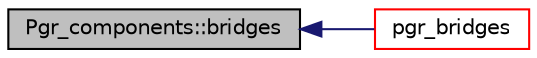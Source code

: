 digraph "Pgr_components::bridges"
{
  edge [fontname="Helvetica",fontsize="10",labelfontname="Helvetica",labelfontsize="10"];
  node [fontname="Helvetica",fontsize="10",shape=record];
  rankdir="LR";
  Node1 [label="Pgr_components::bridges",height=0.2,width=0.4,color="black", fillcolor="grey75", style="filled", fontcolor="black"];
  Node1 -> Node2 [dir="back",color="midnightblue",fontsize="10",style="solid",fontname="Helvetica"];
  Node2 [label="pgr_bridges",height=0.2,width=0.4,color="red", fillcolor="white", style="filled",URL="$bridges__driver_8cpp.html#a23f23a5a04c9aa88f803baf9e3c6b0fd"];
}
